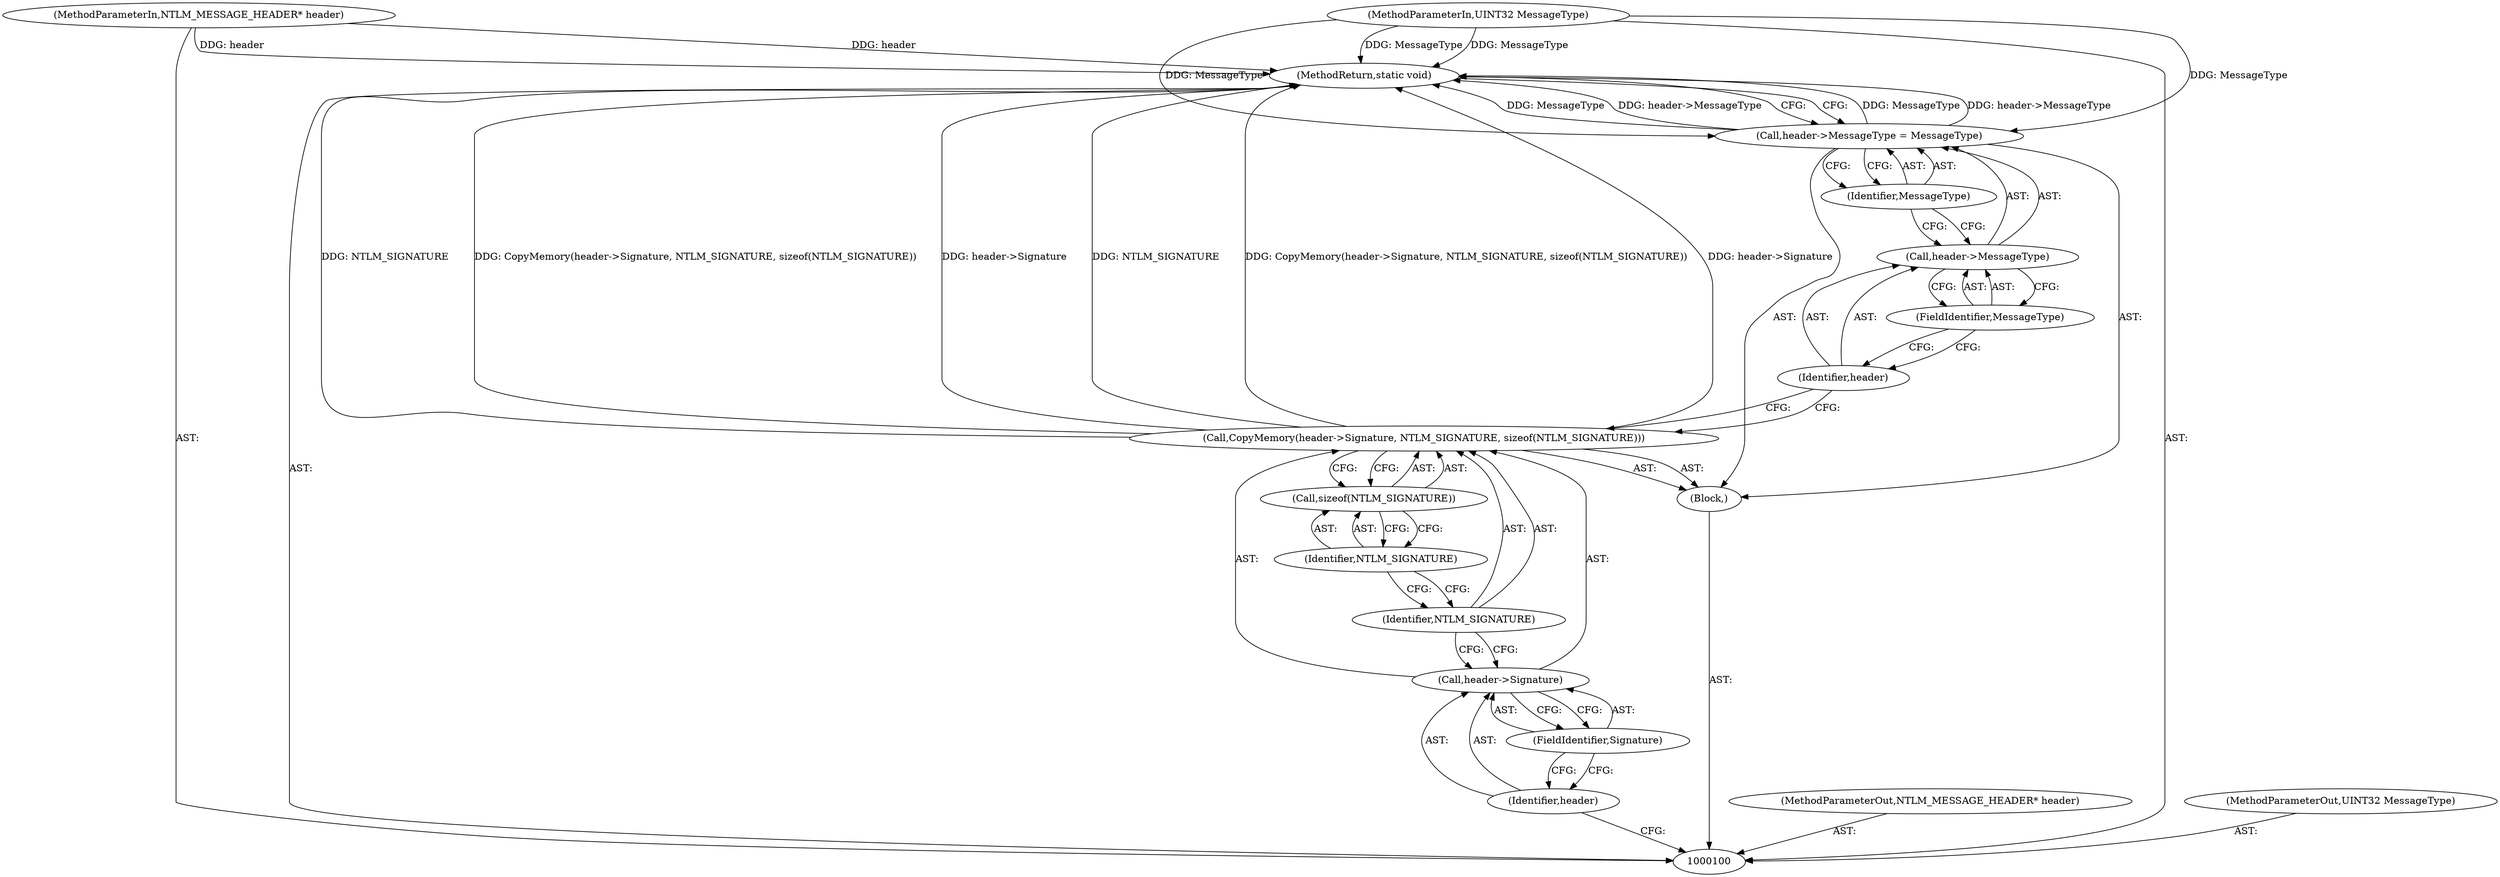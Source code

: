 digraph "0_FreeRDP_2ee663f39dc8dac3d9988e847db19b2d7e3ac8c6_0" {
"1000116" [label="(MethodReturn,static void)"];
"1000101" [label="(MethodParameterIn,NTLM_MESSAGE_HEADER* header)"];
"1000143" [label="(MethodParameterOut,NTLM_MESSAGE_HEADER* header)"];
"1000102" [label="(MethodParameterIn,UINT32 MessageType)"];
"1000144" [label="(MethodParameterOut,UINT32 MessageType)"];
"1000103" [label="(Block,)"];
"1000105" [label="(Call,header->Signature)"];
"1000106" [label="(Identifier,header)"];
"1000104" [label="(Call,CopyMemory(header->Signature, NTLM_SIGNATURE, sizeof(NTLM_SIGNATURE)))"];
"1000107" [label="(FieldIdentifier,Signature)"];
"1000108" [label="(Identifier,NTLM_SIGNATURE)"];
"1000109" [label="(Call,sizeof(NTLM_SIGNATURE))"];
"1000110" [label="(Identifier,NTLM_SIGNATURE)"];
"1000114" [label="(FieldIdentifier,MessageType)"];
"1000111" [label="(Call,header->MessageType = MessageType)"];
"1000112" [label="(Call,header->MessageType)"];
"1000113" [label="(Identifier,header)"];
"1000115" [label="(Identifier,MessageType)"];
"1000116" -> "1000100"  [label="AST: "];
"1000116" -> "1000111"  [label="CFG: "];
"1000104" -> "1000116"  [label="DDG: NTLM_SIGNATURE"];
"1000104" -> "1000116"  [label="DDG: CopyMemory(header->Signature, NTLM_SIGNATURE, sizeof(NTLM_SIGNATURE))"];
"1000104" -> "1000116"  [label="DDG: header->Signature"];
"1000111" -> "1000116"  [label="DDG: MessageType"];
"1000111" -> "1000116"  [label="DDG: header->MessageType"];
"1000101" -> "1000116"  [label="DDG: header"];
"1000102" -> "1000116"  [label="DDG: MessageType"];
"1000101" -> "1000100"  [label="AST: "];
"1000101" -> "1000116"  [label="DDG: header"];
"1000143" -> "1000100"  [label="AST: "];
"1000102" -> "1000100"  [label="AST: "];
"1000102" -> "1000116"  [label="DDG: MessageType"];
"1000102" -> "1000111"  [label="DDG: MessageType"];
"1000144" -> "1000100"  [label="AST: "];
"1000103" -> "1000100"  [label="AST: "];
"1000104" -> "1000103"  [label="AST: "];
"1000111" -> "1000103"  [label="AST: "];
"1000105" -> "1000104"  [label="AST: "];
"1000105" -> "1000107"  [label="CFG: "];
"1000106" -> "1000105"  [label="AST: "];
"1000107" -> "1000105"  [label="AST: "];
"1000108" -> "1000105"  [label="CFG: "];
"1000106" -> "1000105"  [label="AST: "];
"1000106" -> "1000100"  [label="CFG: "];
"1000107" -> "1000106"  [label="CFG: "];
"1000104" -> "1000103"  [label="AST: "];
"1000104" -> "1000109"  [label="CFG: "];
"1000105" -> "1000104"  [label="AST: "];
"1000108" -> "1000104"  [label="AST: "];
"1000109" -> "1000104"  [label="AST: "];
"1000113" -> "1000104"  [label="CFG: "];
"1000104" -> "1000116"  [label="DDG: NTLM_SIGNATURE"];
"1000104" -> "1000116"  [label="DDG: CopyMemory(header->Signature, NTLM_SIGNATURE, sizeof(NTLM_SIGNATURE))"];
"1000104" -> "1000116"  [label="DDG: header->Signature"];
"1000107" -> "1000105"  [label="AST: "];
"1000107" -> "1000106"  [label="CFG: "];
"1000105" -> "1000107"  [label="CFG: "];
"1000108" -> "1000104"  [label="AST: "];
"1000108" -> "1000105"  [label="CFG: "];
"1000110" -> "1000108"  [label="CFG: "];
"1000109" -> "1000104"  [label="AST: "];
"1000109" -> "1000110"  [label="CFG: "];
"1000110" -> "1000109"  [label="AST: "];
"1000104" -> "1000109"  [label="CFG: "];
"1000110" -> "1000109"  [label="AST: "];
"1000110" -> "1000108"  [label="CFG: "];
"1000109" -> "1000110"  [label="CFG: "];
"1000114" -> "1000112"  [label="AST: "];
"1000114" -> "1000113"  [label="CFG: "];
"1000112" -> "1000114"  [label="CFG: "];
"1000111" -> "1000103"  [label="AST: "];
"1000111" -> "1000115"  [label="CFG: "];
"1000112" -> "1000111"  [label="AST: "];
"1000115" -> "1000111"  [label="AST: "];
"1000116" -> "1000111"  [label="CFG: "];
"1000111" -> "1000116"  [label="DDG: MessageType"];
"1000111" -> "1000116"  [label="DDG: header->MessageType"];
"1000102" -> "1000111"  [label="DDG: MessageType"];
"1000112" -> "1000111"  [label="AST: "];
"1000112" -> "1000114"  [label="CFG: "];
"1000113" -> "1000112"  [label="AST: "];
"1000114" -> "1000112"  [label="AST: "];
"1000115" -> "1000112"  [label="CFG: "];
"1000113" -> "1000112"  [label="AST: "];
"1000113" -> "1000104"  [label="CFG: "];
"1000114" -> "1000113"  [label="CFG: "];
"1000115" -> "1000111"  [label="AST: "];
"1000115" -> "1000112"  [label="CFG: "];
"1000111" -> "1000115"  [label="CFG: "];
}

